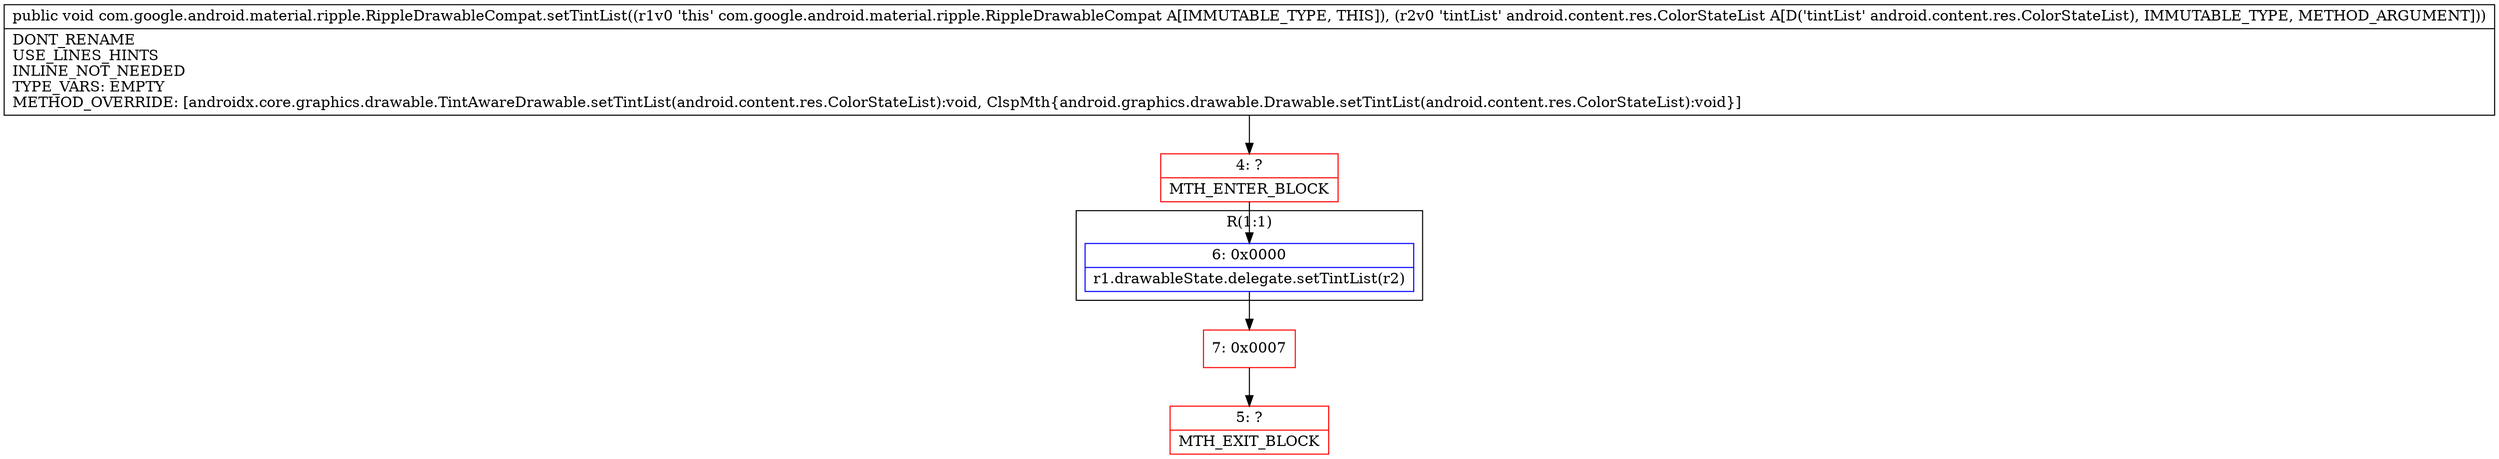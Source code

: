 digraph "CFG forcom.google.android.material.ripple.RippleDrawableCompat.setTintList(Landroid\/content\/res\/ColorStateList;)V" {
subgraph cluster_Region_1571139588 {
label = "R(1:1)";
node [shape=record,color=blue];
Node_6 [shape=record,label="{6\:\ 0x0000|r1.drawableState.delegate.setTintList(r2)\l}"];
}
Node_4 [shape=record,color=red,label="{4\:\ ?|MTH_ENTER_BLOCK\l}"];
Node_7 [shape=record,color=red,label="{7\:\ 0x0007}"];
Node_5 [shape=record,color=red,label="{5\:\ ?|MTH_EXIT_BLOCK\l}"];
MethodNode[shape=record,label="{public void com.google.android.material.ripple.RippleDrawableCompat.setTintList((r1v0 'this' com.google.android.material.ripple.RippleDrawableCompat A[IMMUTABLE_TYPE, THIS]), (r2v0 'tintList' android.content.res.ColorStateList A[D('tintList' android.content.res.ColorStateList), IMMUTABLE_TYPE, METHOD_ARGUMENT]))  | DONT_RENAME\lUSE_LINES_HINTS\lINLINE_NOT_NEEDED\lTYPE_VARS: EMPTY\lMETHOD_OVERRIDE: [androidx.core.graphics.drawable.TintAwareDrawable.setTintList(android.content.res.ColorStateList):void, ClspMth\{android.graphics.drawable.Drawable.setTintList(android.content.res.ColorStateList):void\}]\l}"];
MethodNode -> Node_4;Node_6 -> Node_7;
Node_4 -> Node_6;
Node_7 -> Node_5;
}

